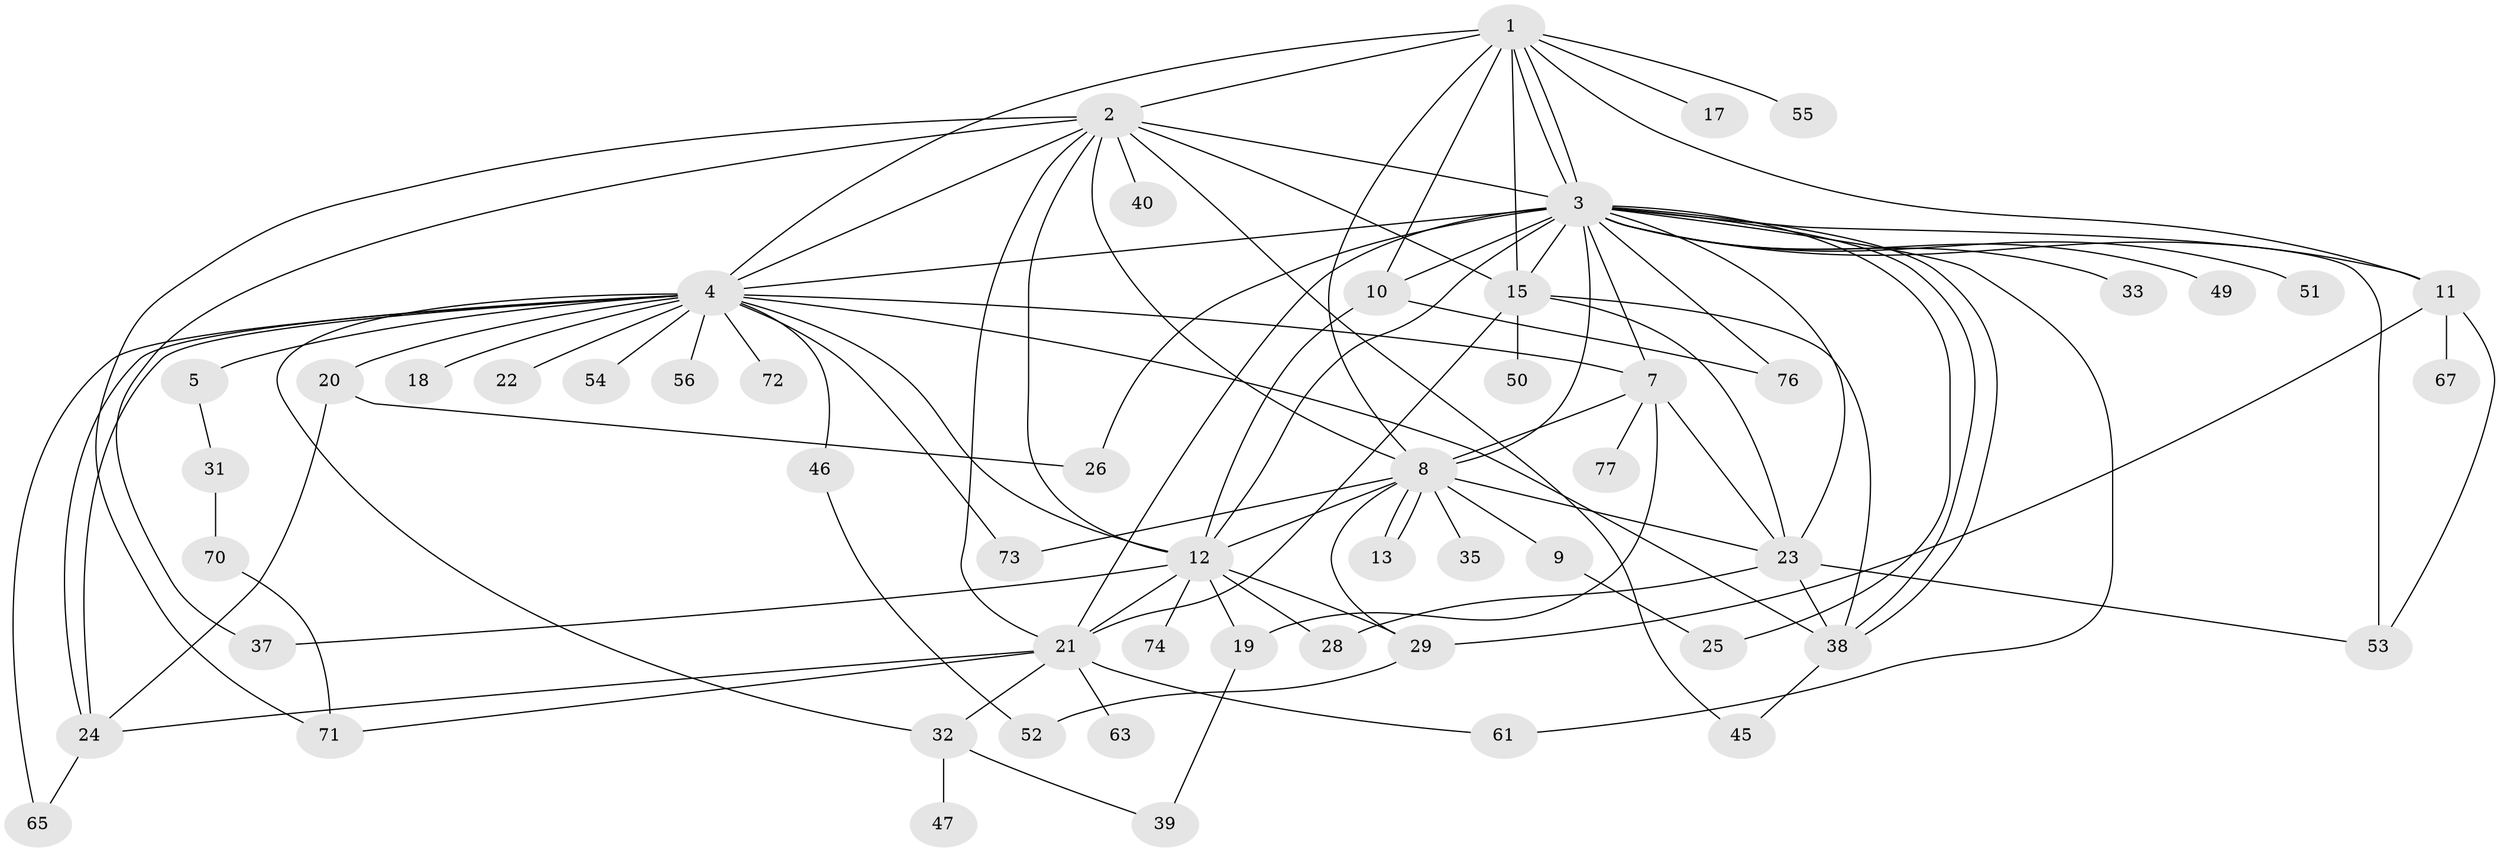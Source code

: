 // Generated by graph-tools (version 1.1) at 2025/23/03/03/25 07:23:53]
// undirected, 55 vertices, 103 edges
graph export_dot {
graph [start="1"]
  node [color=gray90,style=filled];
  1 [super="+66"];
  2 [super="+41"];
  3 [super="+6"];
  4 [super="+34"];
  5;
  7 [super="+16"];
  8 [super="+14"];
  9;
  10 [super="+57"];
  11 [super="+30"];
  12 [super="+58"];
  13;
  15 [super="+62"];
  17;
  18;
  19;
  20;
  21 [super="+42"];
  22;
  23 [super="+60"];
  24 [super="+27"];
  25 [super="+48"];
  26 [super="+36"];
  28;
  29 [super="+64"];
  31 [super="+43"];
  32 [super="+44"];
  33;
  35;
  37 [super="+69"];
  38 [super="+59"];
  39;
  40;
  45;
  46;
  47;
  49;
  50;
  51;
  52 [super="+75"];
  53;
  54;
  55;
  56;
  61;
  63;
  65 [super="+68"];
  67;
  70;
  71 [super="+78"];
  72;
  73;
  74;
  76;
  77;
  1 -- 2 [weight=2];
  1 -- 3;
  1 -- 3;
  1 -- 15;
  1 -- 17;
  1 -- 55;
  1 -- 4;
  1 -- 11;
  1 -- 8;
  1 -- 10;
  2 -- 3;
  2 -- 12;
  2 -- 15;
  2 -- 21;
  2 -- 37;
  2 -- 40;
  2 -- 45;
  2 -- 71;
  2 -- 4;
  2 -- 8;
  3 -- 4;
  3 -- 8;
  3 -- 10;
  3 -- 11;
  3 -- 12;
  3 -- 15 [weight=2];
  3 -- 21 [weight=2];
  3 -- 23;
  3 -- 25;
  3 -- 26 [weight=2];
  3 -- 33;
  3 -- 38;
  3 -- 38;
  3 -- 49;
  3 -- 53;
  3 -- 61;
  3 -- 51;
  3 -- 76;
  3 -- 7;
  4 -- 5;
  4 -- 7 [weight=2];
  4 -- 12;
  4 -- 18;
  4 -- 20;
  4 -- 22;
  4 -- 24;
  4 -- 24;
  4 -- 46;
  4 -- 54;
  4 -- 56;
  4 -- 65;
  4 -- 73;
  4 -- 38;
  4 -- 72;
  4 -- 32;
  5 -- 31;
  7 -- 8;
  7 -- 19;
  7 -- 77;
  7 -- 23;
  8 -- 9;
  8 -- 12;
  8 -- 13;
  8 -- 13;
  8 -- 35;
  8 -- 73;
  8 -- 29;
  8 -- 23;
  9 -- 25;
  10 -- 12 [weight=2];
  10 -- 76;
  11 -- 67;
  11 -- 53;
  11 -- 29;
  12 -- 19;
  12 -- 21;
  12 -- 28;
  12 -- 29;
  12 -- 37;
  12 -- 74;
  15 -- 21;
  15 -- 38;
  15 -- 50;
  15 -- 23;
  19 -- 39;
  20 -- 24;
  20 -- 26;
  21 -- 24;
  21 -- 32;
  21 -- 61;
  21 -- 63;
  21 -- 71;
  23 -- 53;
  23 -- 38;
  23 -- 28;
  24 -- 65;
  29 -- 52;
  31 -- 70;
  32 -- 39;
  32 -- 47;
  38 -- 45;
  46 -- 52;
  70 -- 71;
}
